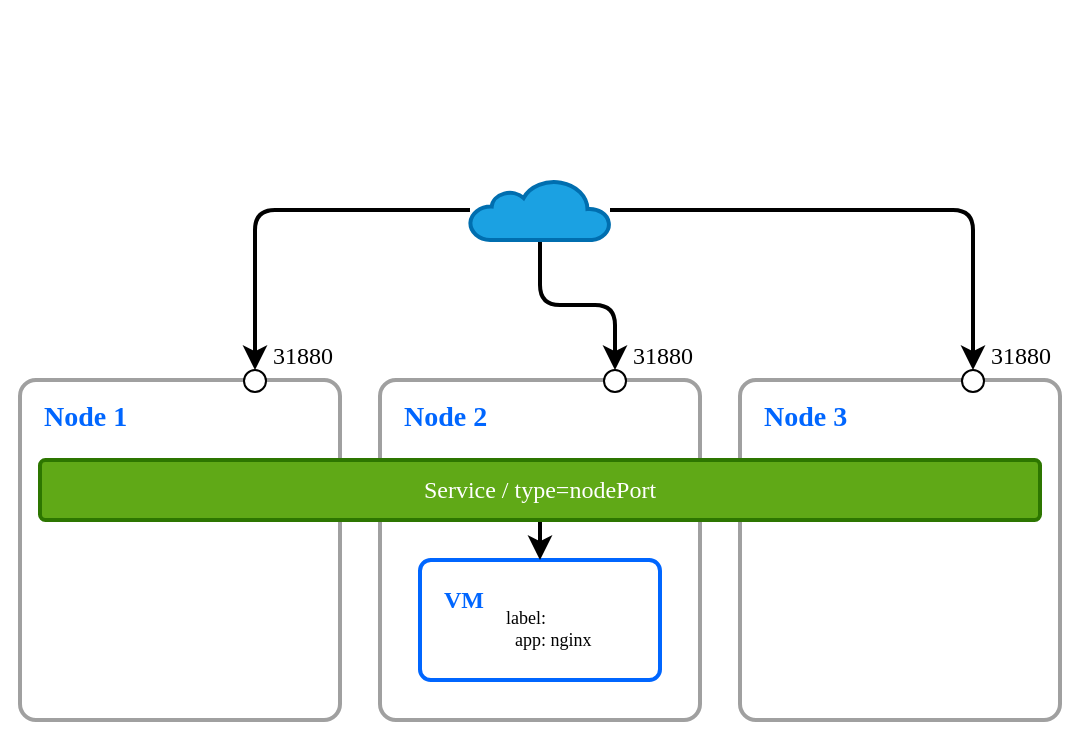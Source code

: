 <mxfile>
    <diagram id="6EXt89o7fHejoy0miyVt" name="Page-1">
        <mxGraphModel dx="1029" dy="1756" grid="1" gridSize="10" guides="1" tooltips="1" connect="1" arrows="1" fold="1" page="1" pageScale="1" pageWidth="850" pageHeight="1100" math="0" shadow="0">
            <root>
                <mxCell id="0"/>
                <mxCell id="1" parent="0"/>
                <mxCell id="142" value="" style="rounded=0;whiteSpace=wrap;html=1;fontFamily=JetBrains Mono;fontSource=https%3A%2F%2Ffonts.googleapis.com%2Fcss%3Ffamily%3DJetBrains%2BMono;fontSize=14;fillColor=#FFFFFF;strokeColor=none;" parent="1" vertex="1">
                    <mxGeometry x="200" y="-140" width="540" height="370" as="geometry"/>
                </mxCell>
                <mxCell id="143" value="" style="rounded=1;whiteSpace=wrap;html=1;fillColor=none;fontColor=#0066ff;strokeColor=#A0A0A0;arcSize=5;strokeWidth=2;fontFamily=JetBrains Mono;fontSource=https%3A%2F%2Ffonts.googleapis.com%2Fcss%3Ffamily%3DJetBrains%2BMono;gradientColor=none;fillStyle=hatch;" parent="1" vertex="1">
                    <mxGeometry x="210" y="50" width="160" height="170" as="geometry"/>
                </mxCell>
                <mxCell id="144" value="Node 1" style="text;html=1;strokeColor=none;fillColor=none;align=left;verticalAlign=middle;whiteSpace=wrap;rounded=0;fontColor=#0066ff;strokeWidth=2;fontFamily=JetBrains Mono;fontSource=https%3A%2F%2Ffonts.googleapis.com%2Fcss%3Ffamily%3DJetBrains%2BMono;fontSize=14;fontStyle=1" parent="1" vertex="1">
                    <mxGeometry x="220" y="59" width="60" height="20" as="geometry"/>
                </mxCell>
                <mxCell id="145" value="" style="rounded=1;whiteSpace=wrap;html=1;fillColor=none;fontColor=#0066ff;strokeColor=#A0A0A0;arcSize=5;strokeWidth=2;fontFamily=JetBrains Mono;fontSource=https%3A%2F%2Ffonts.googleapis.com%2Fcss%3Ffamily%3DJetBrains%2BMono;gradientColor=none;fillStyle=hatch;" parent="1" vertex="1">
                    <mxGeometry x="390" y="50" width="160" height="170" as="geometry"/>
                </mxCell>
                <mxCell id="146" value="Node 2" style="text;html=1;strokeColor=none;fillColor=none;align=left;verticalAlign=middle;whiteSpace=wrap;rounded=0;fontColor=#0066ff;strokeWidth=2;fontFamily=JetBrains Mono;fontSource=https%3A%2F%2Ffonts.googleapis.com%2Fcss%3Ffamily%3DJetBrains%2BMono;fontSize=14;fontStyle=1" parent="1" vertex="1">
                    <mxGeometry x="400" y="59" width="60" height="20" as="geometry"/>
                </mxCell>
                <mxCell id="147" value="" style="rounded=1;whiteSpace=wrap;html=1;fillColor=none;fontColor=#0066ff;strokeColor=#A0A0A0;arcSize=5;strokeWidth=2;fontFamily=JetBrains Mono;fontSource=https%3A%2F%2Ffonts.googleapis.com%2Fcss%3Ffamily%3DJetBrains%2BMono;gradientColor=none;fillStyle=hatch;" parent="1" vertex="1">
                    <mxGeometry x="570" y="50" width="160" height="170" as="geometry"/>
                </mxCell>
                <mxCell id="148" value="Node 3" style="text;html=1;strokeColor=none;fillColor=none;align=left;verticalAlign=middle;whiteSpace=wrap;rounded=0;fontColor=#0066ff;strokeWidth=2;fontFamily=JetBrains Mono;fontSource=https%3A%2F%2Ffonts.googleapis.com%2Fcss%3Ffamily%3DJetBrains%2BMono;fontSize=14;fontStyle=1" parent="1" vertex="1">
                    <mxGeometry x="580" y="59" width="60" height="20" as="geometry"/>
                </mxCell>
                <mxCell id="169" value="" style="rounded=1;whiteSpace=wrap;html=1;strokeColor=#0066FF;strokeWidth=2;fontFamily=JetBrains Mono;fontSource=https%3A%2F%2Ffonts.googleapis.com%2Fcss%3Ffamily%3DJetBrains%2BMono;fontSize=12;fontColor=#ffffff;fillColor=none;arcSize=9;" parent="1" vertex="1">
                    <mxGeometry x="410" y="140" width="120" height="60" as="geometry"/>
                </mxCell>
                <mxCell id="178" value="VM" style="text;html=1;strokeColor=none;fillColor=none;align=left;verticalAlign=middle;whiteSpace=wrap;rounded=0;fontColor=#0066ff;strokeWidth=2;fontFamily=JetBrains Mono;fontSource=https%3A%2F%2Ffonts.googleapis.com%2Fcss%3Ffamily%3DJetBrains%2BMono;fontSize=12;fontStyle=1" parent="1" vertex="1">
                    <mxGeometry x="420" y="150" width="60" height="20" as="geometry"/>
                </mxCell>
                <mxCell id="179" value="label:&#10;  app: nginx&#10;  " style="text;strokeColor=none;fillColor=none;align=left;verticalAlign=top;whiteSpace=wrap;rounded=0;labelBackgroundColor=none;fontFamily=JetBrains Mono;fontSource=https%3A%2F%2Ffonts.googleapis.com%2Fcss%3Ffamily%3DJetBrains%2BMono;fontColor=#000000;fontSize=9;spacing=3;horizontal=1;" parent="1" vertex="1">
                    <mxGeometry x="450" y="155.5" width="100" height="29" as="geometry"/>
                </mxCell>
                <mxCell id="189" style="edgeStyle=none;html=1;exitX=0.5;exitY=1;exitDx=0;exitDy=0;entryX=0.5;entryY=0;entryDx=0;entryDy=0;fontSize=12;strokeColor=#000000;strokeWidth=2;" edge="1" parent="1" source="188" target="169">
                    <mxGeometry relative="1" as="geometry"/>
                </mxCell>
                <mxCell id="188" value="Service / type=nodePort" style="rounded=1;whiteSpace=wrap;html=1;strokeColor=#2D7600;strokeWidth=2;fontFamily=JetBrains Mono;fontSource=https%3A%2F%2Ffonts.googleapis.com%2Fcss%3Ffamily%3DJetBrains%2BMono;fontSize=12;fontColor=#ffffff;fillColor=#60a917;arcSize=9;" vertex="1" parent="1">
                    <mxGeometry x="220" y="90" width="500" height="30" as="geometry"/>
                </mxCell>
                <mxCell id="190" value="" style="ellipse;whiteSpace=wrap;html=1;aspect=fixed;fontSize=12;" vertex="1" parent="1">
                    <mxGeometry x="322" y="45" width="11" height="11" as="geometry"/>
                </mxCell>
                <mxCell id="192" value="31880" style="text;html=1;align=center;verticalAlign=middle;whiteSpace=wrap;rounded=0;fontSize=12;fontColor=#000000;fontFamily=JetBrains Mono;fontSource=https%3A%2F%2Ffonts.googleapis.com%2Fcss%3Ffamily%3DJetBrains%2BMono;" vertex="1" parent="1">
                    <mxGeometry x="333" y="30" width="37" height="15" as="geometry"/>
                </mxCell>
                <mxCell id="193" value="" style="ellipse;whiteSpace=wrap;html=1;aspect=fixed;fontSize=12;" vertex="1" parent="1">
                    <mxGeometry x="502" y="45" width="11" height="11" as="geometry"/>
                </mxCell>
                <mxCell id="194" value="31880" style="text;html=1;align=center;verticalAlign=middle;whiteSpace=wrap;rounded=0;fontSize=12;fontColor=#000000;fontFamily=JetBrains Mono;fontSource=https%3A%2F%2Ffonts.googleapis.com%2Fcss%3Ffamily%3DJetBrains%2BMono;" vertex="1" parent="1">
                    <mxGeometry x="513" y="30" width="37" height="15" as="geometry"/>
                </mxCell>
                <mxCell id="195" value="" style="ellipse;whiteSpace=wrap;html=1;aspect=fixed;fontSize=12;" vertex="1" parent="1">
                    <mxGeometry x="681" y="45" width="11" height="11" as="geometry"/>
                </mxCell>
                <mxCell id="196" value="31880" style="text;html=1;align=center;verticalAlign=middle;whiteSpace=wrap;rounded=0;fontSize=12;fontColor=#000000;fontFamily=JetBrains Mono;fontSource=https%3A%2F%2Ffonts.googleapis.com%2Fcss%3Ffamily%3DJetBrains%2BMono;" vertex="1" parent="1">
                    <mxGeometry x="692" y="30" width="37" height="15" as="geometry"/>
                </mxCell>
                <mxCell id="198" style="edgeStyle=orthogonalEdgeStyle;html=1;entryX=0.5;entryY=0;entryDx=0;entryDy=0;strokeColor=#000000;strokeWidth=2;fontFamily=JetBrains Mono;fontSource=https%3A%2F%2Ffonts.googleapis.com%2Fcss%3Ffamily%3DJetBrains%2BMono;fontSize=12;fontColor=#000000;" edge="1" parent="1" source="197" target="190">
                    <mxGeometry relative="1" as="geometry"/>
                </mxCell>
                <mxCell id="199" style="edgeStyle=orthogonalEdgeStyle;html=1;entryX=0.5;entryY=0;entryDx=0;entryDy=0;strokeColor=#000000;strokeWidth=2;fontFamily=JetBrains Mono;fontSource=https%3A%2F%2Ffonts.googleapis.com%2Fcss%3Ffamily%3DJetBrains%2BMono;fontSize=12;fontColor=#000000;" edge="1" parent="1" source="197" target="193">
                    <mxGeometry relative="1" as="geometry"/>
                </mxCell>
                <mxCell id="200" style="edgeStyle=orthogonalEdgeStyle;html=1;entryX=0.5;entryY=0;entryDx=0;entryDy=0;strokeColor=#000000;strokeWidth=2;fontFamily=JetBrains Mono;fontSource=https%3A%2F%2Ffonts.googleapis.com%2Fcss%3Ffamily%3DJetBrains%2BMono;fontSize=12;fontColor=#000000;" edge="1" parent="1" source="197" target="195">
                    <mxGeometry relative="1" as="geometry"/>
                </mxCell>
                <mxCell id="197" value="" style="html=1;verticalLabelPosition=bottom;align=center;labelBackgroundColor=#ffffff;verticalAlign=top;strokeWidth=2;strokeColor=#006EAF;shadow=0;dashed=0;shape=mxgraph.ios7.icons.cloud;fontFamily=JetBrains Mono;fontSource=https%3A%2F%2Ffonts.googleapis.com%2Fcss%3Ffamily%3DJetBrains%2BMono;fontSize=12;fontColor=#ffffff;fillColor=#1ba1e2;" vertex="1" parent="1">
                    <mxGeometry x="435" y="-50" width="70" height="30" as="geometry"/>
                </mxCell>
            </root>
        </mxGraphModel>
    </diagram>
</mxfile>
